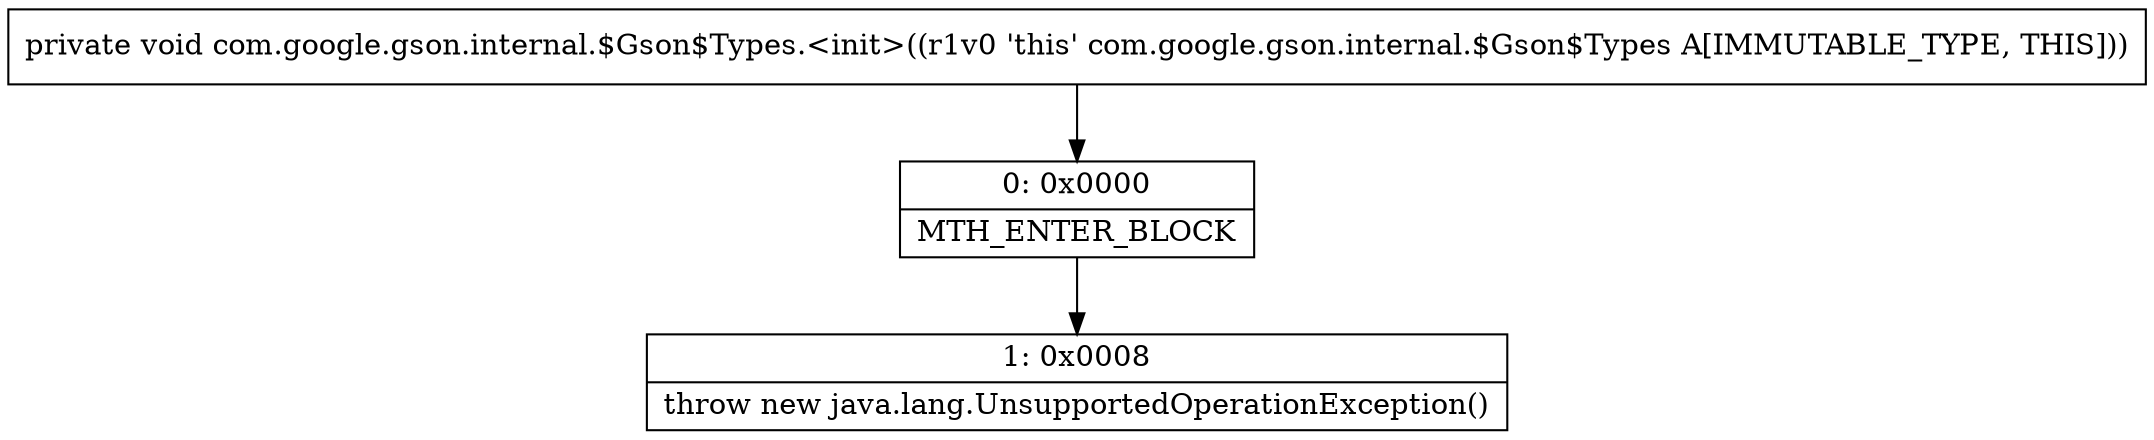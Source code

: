 digraph "CFG forcom.google.gson.internal.$Gson$Types.\<init\>()V" {
Node_0 [shape=record,label="{0\:\ 0x0000|MTH_ENTER_BLOCK\l}"];
Node_1 [shape=record,label="{1\:\ 0x0008|throw new java.lang.UnsupportedOperationException()\l}"];
MethodNode[shape=record,label="{private void com.google.gson.internal.$Gson$Types.\<init\>((r1v0 'this' com.google.gson.internal.$Gson$Types A[IMMUTABLE_TYPE, THIS])) }"];
MethodNode -> Node_0;
Node_0 -> Node_1;
}

